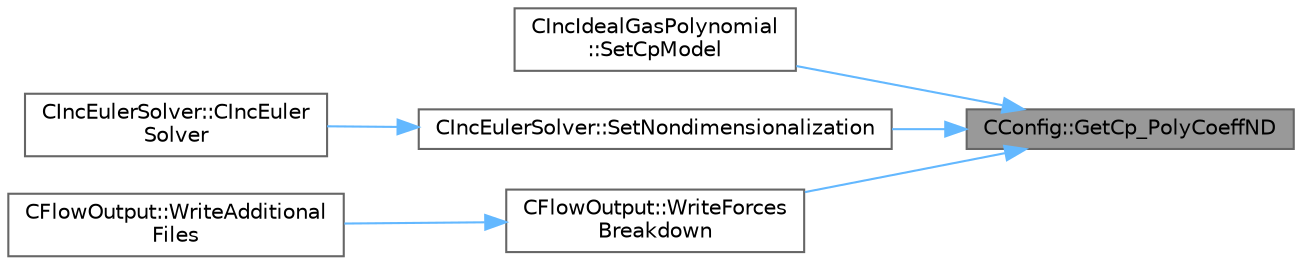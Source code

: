 digraph "CConfig::GetCp_PolyCoeffND"
{
 // LATEX_PDF_SIZE
  bgcolor="transparent";
  edge [fontname=Helvetica,fontsize=10,labelfontname=Helvetica,labelfontsize=10];
  node [fontname=Helvetica,fontsize=10,shape=box,height=0.2,width=0.4];
  rankdir="RL";
  Node1 [id="Node000001",label="CConfig::GetCp_PolyCoeffND",height=0.2,width=0.4,color="gray40", fillcolor="grey60", style="filled", fontcolor="black",tooltip="Get the temperature polynomial coefficient for specific heat Cp."];
  Node1 -> Node2 [id="edge1_Node000001_Node000002",dir="back",color="steelblue1",style="solid",tooltip=" "];
  Node2 [id="Node000002",label="CIncIdealGasPolynomial\l::SetCpModel",height=0.2,width=0.4,color="grey40", fillcolor="white", style="filled",URL="$classCIncIdealGasPolynomial.html#a6a2e69aeabcd4f9e00ab3fd2abe6752c",tooltip="Set the temperature polynomial coefficients for variable Cp."];
  Node1 -> Node3 [id="edge2_Node000001_Node000003",dir="back",color="steelblue1",style="solid",tooltip=" "];
  Node3 [id="Node000003",label="CIncEulerSolver::SetNondimensionalization",height=0.2,width=0.4,color="grey40", fillcolor="white", style="filled",URL="$classCIncEulerSolver.html#a2cffaa24417cb3803d36d38b3874d6d0",tooltip="Set the solver nondimensionalization."];
  Node3 -> Node4 [id="edge3_Node000003_Node000004",dir="back",color="steelblue1",style="solid",tooltip=" "];
  Node4 [id="Node000004",label="CIncEulerSolver::CIncEuler\lSolver",height=0.2,width=0.4,color="grey40", fillcolor="white", style="filled",URL="$classCIncEulerSolver.html#a2a0c72c1d1d79e45c69da03e01f6281a",tooltip="Constructor of the class."];
  Node1 -> Node5 [id="edge4_Node000001_Node000005",dir="back",color="steelblue1",style="solid",tooltip=" "];
  Node5 [id="Node000005",label="CFlowOutput::WriteForces\lBreakdown",height=0.2,width=0.4,color="grey40", fillcolor="white", style="filled",URL="$classCFlowOutput.html#aff6a6f11c9f53f559bab9ca94b21cd2a",tooltip="Write the forces breakdown file."];
  Node5 -> Node6 [id="edge5_Node000005_Node000006",dir="back",color="steelblue1",style="solid",tooltip=" "];
  Node6 [id="Node000006",label="CFlowOutput::WriteAdditional\lFiles",height=0.2,width=0.4,color="grey40", fillcolor="white", style="filled",URL="$classCFlowOutput.html#aaac3fb7b2575967b157c306065ab1ea8",tooltip="Write any additional files defined for the current solver."];
}

